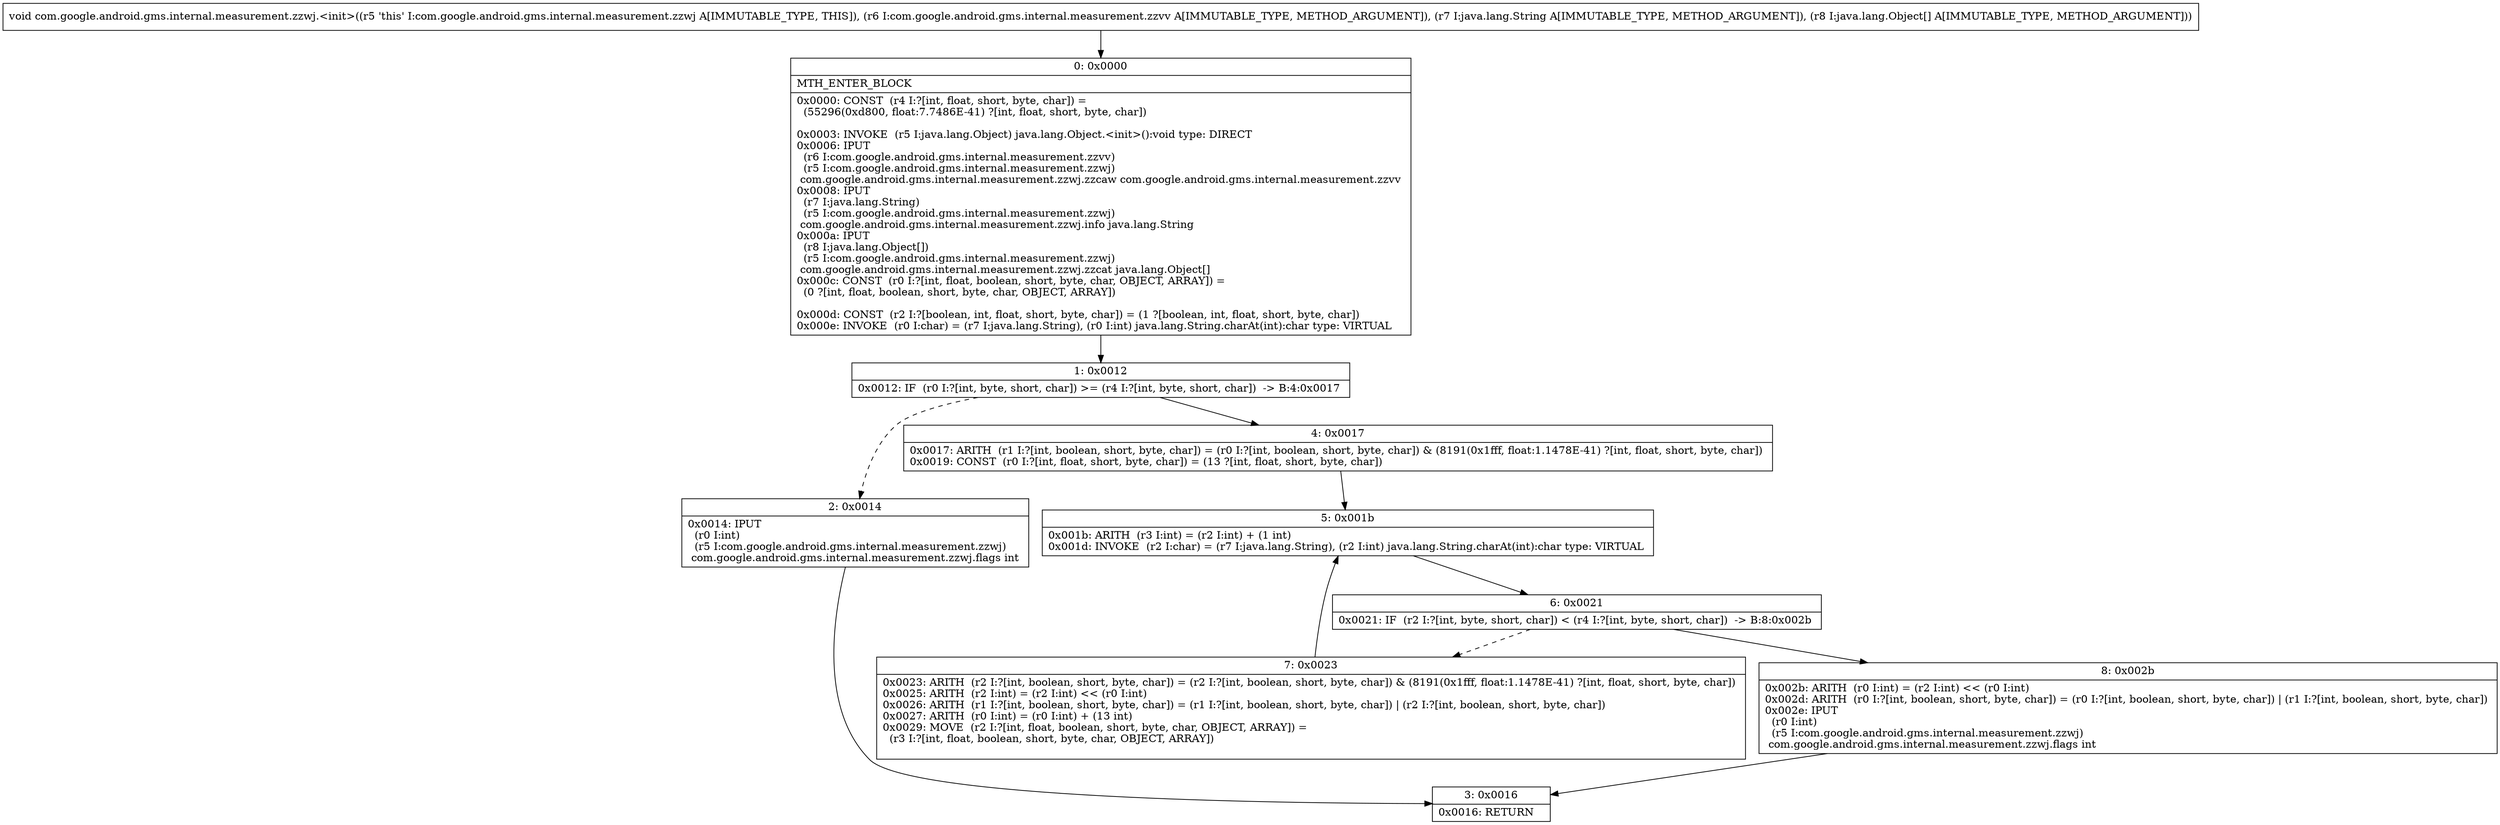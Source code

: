 digraph "CFG forcom.google.android.gms.internal.measurement.zzwj.\<init\>(Lcom\/google\/android\/gms\/internal\/measurement\/zzvv;Ljava\/lang\/String;[Ljava\/lang\/Object;)V" {
Node_0 [shape=record,label="{0\:\ 0x0000|MTH_ENTER_BLOCK\l|0x0000: CONST  (r4 I:?[int, float, short, byte, char]) = \l  (55296(0xd800, float:7.7486E\-41) ?[int, float, short, byte, char])\l \l0x0003: INVOKE  (r5 I:java.lang.Object) java.lang.Object.\<init\>():void type: DIRECT \l0x0006: IPUT  \l  (r6 I:com.google.android.gms.internal.measurement.zzvv)\l  (r5 I:com.google.android.gms.internal.measurement.zzwj)\l com.google.android.gms.internal.measurement.zzwj.zzcaw com.google.android.gms.internal.measurement.zzvv \l0x0008: IPUT  \l  (r7 I:java.lang.String)\l  (r5 I:com.google.android.gms.internal.measurement.zzwj)\l com.google.android.gms.internal.measurement.zzwj.info java.lang.String \l0x000a: IPUT  \l  (r8 I:java.lang.Object[])\l  (r5 I:com.google.android.gms.internal.measurement.zzwj)\l com.google.android.gms.internal.measurement.zzwj.zzcat java.lang.Object[] \l0x000c: CONST  (r0 I:?[int, float, boolean, short, byte, char, OBJECT, ARRAY]) = \l  (0 ?[int, float, boolean, short, byte, char, OBJECT, ARRAY])\l \l0x000d: CONST  (r2 I:?[boolean, int, float, short, byte, char]) = (1 ?[boolean, int, float, short, byte, char]) \l0x000e: INVOKE  (r0 I:char) = (r7 I:java.lang.String), (r0 I:int) java.lang.String.charAt(int):char type: VIRTUAL \l}"];
Node_1 [shape=record,label="{1\:\ 0x0012|0x0012: IF  (r0 I:?[int, byte, short, char]) \>= (r4 I:?[int, byte, short, char])  \-\> B:4:0x0017 \l}"];
Node_2 [shape=record,label="{2\:\ 0x0014|0x0014: IPUT  \l  (r0 I:int)\l  (r5 I:com.google.android.gms.internal.measurement.zzwj)\l com.google.android.gms.internal.measurement.zzwj.flags int \l}"];
Node_3 [shape=record,label="{3\:\ 0x0016|0x0016: RETURN   \l}"];
Node_4 [shape=record,label="{4\:\ 0x0017|0x0017: ARITH  (r1 I:?[int, boolean, short, byte, char]) = (r0 I:?[int, boolean, short, byte, char]) & (8191(0x1fff, float:1.1478E\-41) ?[int, float, short, byte, char]) \l0x0019: CONST  (r0 I:?[int, float, short, byte, char]) = (13 ?[int, float, short, byte, char]) \l}"];
Node_5 [shape=record,label="{5\:\ 0x001b|0x001b: ARITH  (r3 I:int) = (r2 I:int) + (1 int) \l0x001d: INVOKE  (r2 I:char) = (r7 I:java.lang.String), (r2 I:int) java.lang.String.charAt(int):char type: VIRTUAL \l}"];
Node_6 [shape=record,label="{6\:\ 0x0021|0x0021: IF  (r2 I:?[int, byte, short, char]) \< (r4 I:?[int, byte, short, char])  \-\> B:8:0x002b \l}"];
Node_7 [shape=record,label="{7\:\ 0x0023|0x0023: ARITH  (r2 I:?[int, boolean, short, byte, char]) = (r2 I:?[int, boolean, short, byte, char]) & (8191(0x1fff, float:1.1478E\-41) ?[int, float, short, byte, char]) \l0x0025: ARITH  (r2 I:int) = (r2 I:int) \<\< (r0 I:int) \l0x0026: ARITH  (r1 I:?[int, boolean, short, byte, char]) = (r1 I:?[int, boolean, short, byte, char]) \| (r2 I:?[int, boolean, short, byte, char]) \l0x0027: ARITH  (r0 I:int) = (r0 I:int) + (13 int) \l0x0029: MOVE  (r2 I:?[int, float, boolean, short, byte, char, OBJECT, ARRAY]) = \l  (r3 I:?[int, float, boolean, short, byte, char, OBJECT, ARRAY])\l \l}"];
Node_8 [shape=record,label="{8\:\ 0x002b|0x002b: ARITH  (r0 I:int) = (r2 I:int) \<\< (r0 I:int) \l0x002d: ARITH  (r0 I:?[int, boolean, short, byte, char]) = (r0 I:?[int, boolean, short, byte, char]) \| (r1 I:?[int, boolean, short, byte, char]) \l0x002e: IPUT  \l  (r0 I:int)\l  (r5 I:com.google.android.gms.internal.measurement.zzwj)\l com.google.android.gms.internal.measurement.zzwj.flags int \l}"];
MethodNode[shape=record,label="{void com.google.android.gms.internal.measurement.zzwj.\<init\>((r5 'this' I:com.google.android.gms.internal.measurement.zzwj A[IMMUTABLE_TYPE, THIS]), (r6 I:com.google.android.gms.internal.measurement.zzvv A[IMMUTABLE_TYPE, METHOD_ARGUMENT]), (r7 I:java.lang.String A[IMMUTABLE_TYPE, METHOD_ARGUMENT]), (r8 I:java.lang.Object[] A[IMMUTABLE_TYPE, METHOD_ARGUMENT])) }"];
MethodNode -> Node_0;
Node_0 -> Node_1;
Node_1 -> Node_2[style=dashed];
Node_1 -> Node_4;
Node_2 -> Node_3;
Node_4 -> Node_5;
Node_5 -> Node_6;
Node_6 -> Node_7[style=dashed];
Node_6 -> Node_8;
Node_7 -> Node_5;
Node_8 -> Node_3;
}

